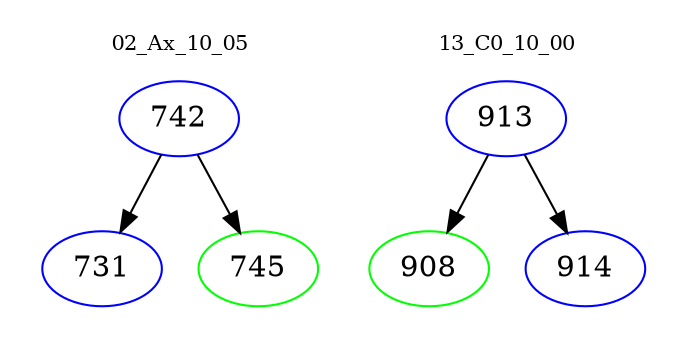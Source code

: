 digraph{
subgraph cluster_0 {
color = white
label = "02_Ax_10_05";
fontsize=10;
T0_742 [label="742", color="blue"]
T0_742 -> T0_731 [color="black"]
T0_731 [label="731", color="blue"]
T0_742 -> T0_745 [color="black"]
T0_745 [label="745", color="green"]
}
subgraph cluster_1 {
color = white
label = "13_C0_10_00";
fontsize=10;
T1_913 [label="913", color="blue"]
T1_913 -> T1_908 [color="black"]
T1_908 [label="908", color="green"]
T1_913 -> T1_914 [color="black"]
T1_914 [label="914", color="blue"]
}
}

